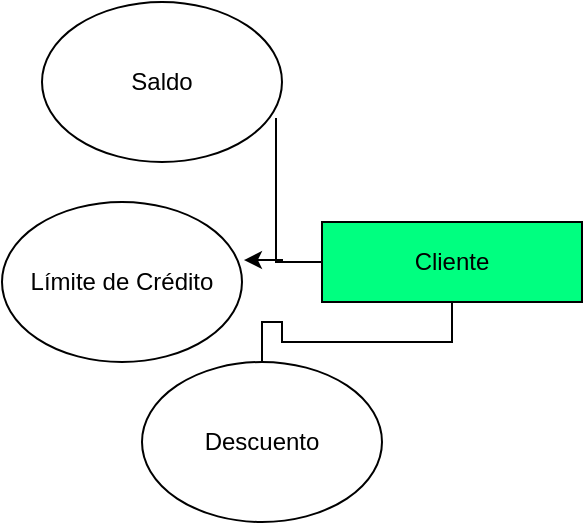 <mxfile version="21.8.2" type="github">
  <diagram name="Página-1" id="7N8YuSMuHOciM2-NBYDu">
    <mxGraphModel dx="1434" dy="795" grid="1" gridSize="10" guides="1" tooltips="1" connect="1" arrows="1" fold="1" page="0" pageScale="1" pageWidth="827" pageHeight="1169" math="0" shadow="0">
      <root>
        <mxCell id="0" />
        <mxCell id="1" parent="0" />
        <mxCell id="wmR9hTvtpxQJqMOlJR0e-35" style="edgeStyle=orthogonalEdgeStyle;rounded=0;orthogonalLoop=1;jettySize=auto;html=1;endArrow=none;endFill=0;" edge="1" parent="1" source="wmR9hTvtpxQJqMOlJR0e-1" target="wmR9hTvtpxQJqMOlJR0e-24">
          <mxGeometry relative="1" as="geometry" />
        </mxCell>
        <mxCell id="wmR9hTvtpxQJqMOlJR0e-1" value="Cliente" style="rounded=0;whiteSpace=wrap;html=1;fillColor=#00FF80;" vertex="1" parent="1">
          <mxGeometry x="290" y="320" width="130" height="40" as="geometry" />
        </mxCell>
        <mxCell id="wmR9hTvtpxQJqMOlJR0e-16" value="Límite de Crédito" style="ellipse;whiteSpace=wrap;html=1;" vertex="1" parent="1">
          <mxGeometry x="130" y="310" width="120" height="80" as="geometry" />
        </mxCell>
        <mxCell id="wmR9hTvtpxQJqMOlJR0e-23" value="Saldo" style="ellipse;whiteSpace=wrap;html=1;" vertex="1" parent="1">
          <mxGeometry x="150" y="210" width="120" height="80" as="geometry" />
        </mxCell>
        <mxCell id="wmR9hTvtpxQJqMOlJR0e-24" value="Descuento" style="ellipse;whiteSpace=wrap;html=1;" vertex="1" parent="1">
          <mxGeometry x="200" y="390" width="120" height="80" as="geometry" />
        </mxCell>
        <mxCell id="wmR9hTvtpxQJqMOlJR0e-33" style="edgeStyle=orthogonalEdgeStyle;rounded=0;orthogonalLoop=1;jettySize=auto;html=1;entryX=1.008;entryY=0.363;entryDx=0;entryDy=0;entryPerimeter=0;" edge="1" parent="1" source="wmR9hTvtpxQJqMOlJR0e-1" target="wmR9hTvtpxQJqMOlJR0e-16">
          <mxGeometry relative="1" as="geometry" />
        </mxCell>
        <mxCell id="wmR9hTvtpxQJqMOlJR0e-34" style="edgeStyle=orthogonalEdgeStyle;rounded=0;orthogonalLoop=1;jettySize=auto;html=1;entryX=0.975;entryY=0.725;entryDx=0;entryDy=0;entryPerimeter=0;endArrow=none;endFill=0;" edge="1" parent="1" source="wmR9hTvtpxQJqMOlJR0e-1" target="wmR9hTvtpxQJqMOlJR0e-23">
          <mxGeometry relative="1" as="geometry" />
        </mxCell>
      </root>
    </mxGraphModel>
  </diagram>
</mxfile>
